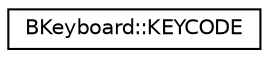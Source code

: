 digraph "Graphical Class Hierarchy"
{
 // LATEX_PDF_SIZE
  edge [fontname="Helvetica",fontsize="10",labelfontname="Helvetica",labelfontsize="10"];
  node [fontname="Helvetica",fontsize="10",shape=record];
  rankdir="LR";
  Node0 [label="BKeyboard::KEYCODE",height=0.2,width=0.4,color="black", fillcolor="white", style="filled",URL="$struct_b_keyboard_1_1_k_e_y_c_o_d_e.html",tooltip=" "];
}
